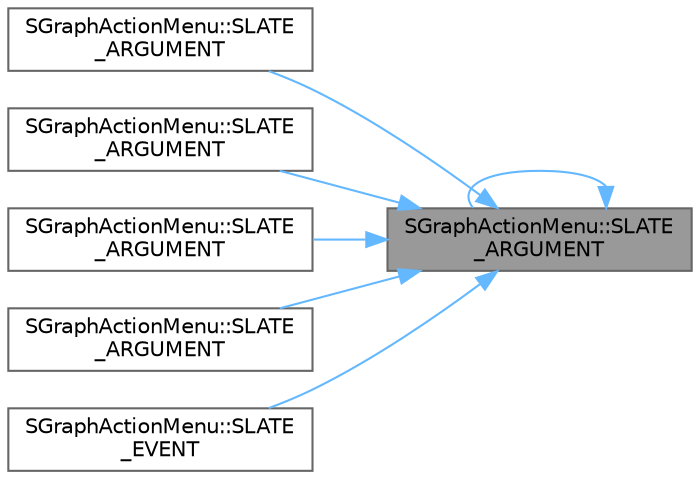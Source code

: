 digraph "SGraphActionMenu::SLATE_ARGUMENT"
{
 // INTERACTIVE_SVG=YES
 // LATEX_PDF_SIZE
  bgcolor="transparent";
  edge [fontname=Helvetica,fontsize=10,labelfontname=Helvetica,labelfontsize=10];
  node [fontname=Helvetica,fontsize=10,shape=box,height=0.2,width=0.4];
  rankdir="RL";
  Node1 [id="Node000001",label="SGraphActionMenu::SLATE\l_ARGUMENT",height=0.2,width=0.4,color="gray40", fillcolor="grey60", style="filled", fontcolor="black",tooltip=" "];
  Node1 -> Node1 [id="edge1_Node000001_Node000001",dir="back",color="steelblue1",style="solid",tooltip=" "];
  Node1 -> Node2 [id="edge2_Node000001_Node000002",dir="back",color="steelblue1",style="solid",tooltip=" "];
  Node2 [id="Node000002",label="SGraphActionMenu::SLATE\l_ARGUMENT",height=0.2,width=0.4,color="grey40", fillcolor="white", style="filled",URL="$d7/dc8/classSGraphActionMenu.html#af5123a5e88fcf3c954294fcdf95245bb",tooltip=" "];
  Node1 -> Node3 [id="edge3_Node000001_Node000003",dir="back",color="steelblue1",style="solid",tooltip=" "];
  Node3 [id="Node000003",label="SGraphActionMenu::SLATE\l_ARGUMENT",height=0.2,width=0.4,color="grey40", fillcolor="white", style="filled",URL="$d7/dc8/classSGraphActionMenu.html#abe8cf78caf9bc1cdaea4ec6bbc725012",tooltip=" "];
  Node1 -> Node4 [id="edge4_Node000001_Node000004",dir="back",color="steelblue1",style="solid",tooltip=" "];
  Node4 [id="Node000004",label="SGraphActionMenu::SLATE\l_ARGUMENT",height=0.2,width=0.4,color="grey40", fillcolor="white", style="filled",URL="$d7/dc8/classSGraphActionMenu.html#af28365b4ab707e006264079cd0c1d31e",tooltip=" "];
  Node1 -> Node5 [id="edge5_Node000001_Node000005",dir="back",color="steelblue1",style="solid",tooltip=" "];
  Node5 [id="Node000005",label="SGraphActionMenu::SLATE\l_ARGUMENT",height=0.2,width=0.4,color="grey40", fillcolor="white", style="filled",URL="$d7/dc8/classSGraphActionMenu.html#a53a08bd2b2af9c2361bdf270d035d19a",tooltip=" "];
  Node1 -> Node6 [id="edge6_Node000001_Node000006",dir="back",color="steelblue1",style="solid",tooltip=" "];
  Node6 [id="Node000006",label="SGraphActionMenu::SLATE\l_EVENT",height=0.2,width=0.4,color="grey40", fillcolor="white", style="filled",URL="$d7/dc8/classSGraphActionMenu.html#adfe8d6e4c634c4d558cc60c45ab2d729",tooltip=" "];
}
